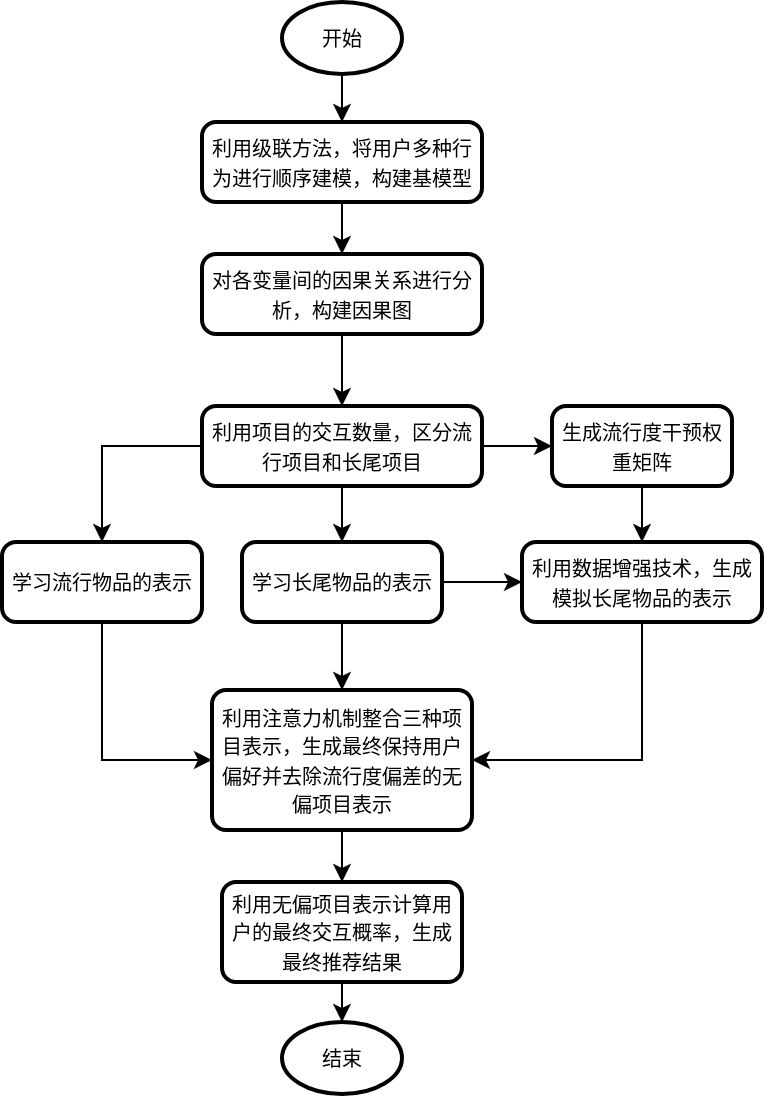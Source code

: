 <mxfile version="25.0.3">
  <diagram id="C5RBs43oDa-KdzZeNtuy" name="Page-1">
    <mxGraphModel dx="865" dy="473" grid="1" gridSize="10" guides="1" tooltips="1" connect="1" arrows="1" fold="1" page="1" pageScale="1" pageWidth="827" pageHeight="1169" math="0" shadow="0">
      <root>
        <mxCell id="WIyWlLk6GJQsqaUBKTNV-0" />
        <mxCell id="WIyWlLk6GJQsqaUBKTNV-1" parent="WIyWlLk6GJQsqaUBKTNV-0" />
        <mxCell id="-Q4dJPU8IPbL6j8d0112-14" style="edgeStyle=orthogonalEdgeStyle;rounded=0;orthogonalLoop=1;jettySize=auto;html=1;exitX=0.5;exitY=1;exitDx=0;exitDy=0;exitPerimeter=0;entryX=0.5;entryY=0;entryDx=0;entryDy=0;" edge="1" parent="WIyWlLk6GJQsqaUBKTNV-1" source="-Q4dJPU8IPbL6j8d0112-1" target="-Q4dJPU8IPbL6j8d0112-2">
          <mxGeometry relative="1" as="geometry" />
        </mxCell>
        <mxCell id="-Q4dJPU8IPbL6j8d0112-1" value="&lt;font style=&quot;font-size: 10px;&quot;&gt;开始&lt;/font&gt;" style="strokeWidth=2;html=1;shape=mxgraph.flowchart.start_1;whiteSpace=wrap;aspect=fixed;" vertex="1" parent="WIyWlLk6GJQsqaUBKTNV-1">
          <mxGeometry x="250" y="120" width="60" height="36" as="geometry" />
        </mxCell>
        <mxCell id="-Q4dJPU8IPbL6j8d0112-15" style="edgeStyle=orthogonalEdgeStyle;rounded=0;orthogonalLoop=1;jettySize=auto;html=1;exitX=0.5;exitY=1;exitDx=0;exitDy=0;entryX=0.5;entryY=0;entryDx=0;entryDy=0;" edge="1" parent="WIyWlLk6GJQsqaUBKTNV-1" source="-Q4dJPU8IPbL6j8d0112-2" target="-Q4dJPU8IPbL6j8d0112-3">
          <mxGeometry relative="1" as="geometry" />
        </mxCell>
        <mxCell id="-Q4dJPU8IPbL6j8d0112-2" value="&lt;font style=&quot;font-size: 10px;&quot;&gt;利用级联方法，将用户多种行为进行顺序建模，构建基模型&lt;/font&gt;" style="rounded=1;whiteSpace=wrap;html=1;absoluteArcSize=1;arcSize=14;strokeWidth=2;" vertex="1" parent="WIyWlLk6GJQsqaUBKTNV-1">
          <mxGeometry x="210" y="180" width="140" height="40" as="geometry" />
        </mxCell>
        <mxCell id="-Q4dJPU8IPbL6j8d0112-17" style="edgeStyle=orthogonalEdgeStyle;rounded=0;orthogonalLoop=1;jettySize=auto;html=1;exitX=0.5;exitY=1;exitDx=0;exitDy=0;entryX=0.5;entryY=0;entryDx=0;entryDy=0;" edge="1" parent="WIyWlLk6GJQsqaUBKTNV-1" source="-Q4dJPU8IPbL6j8d0112-3" target="-Q4dJPU8IPbL6j8d0112-8">
          <mxGeometry relative="1" as="geometry" />
        </mxCell>
        <mxCell id="-Q4dJPU8IPbL6j8d0112-3" value="&lt;font style=&quot;font-size: 10px;&quot;&gt;对各变量间的因果关系进行分析，构建因果图&lt;/font&gt;" style="rounded=1;whiteSpace=wrap;html=1;absoluteArcSize=1;arcSize=14;strokeWidth=2;" vertex="1" parent="WIyWlLk6GJQsqaUBKTNV-1">
          <mxGeometry x="210" y="246" width="140" height="40" as="geometry" />
        </mxCell>
        <mxCell id="-Q4dJPU8IPbL6j8d0112-26" style="edgeStyle=orthogonalEdgeStyle;rounded=0;orthogonalLoop=1;jettySize=auto;html=1;exitX=0.5;exitY=1;exitDx=0;exitDy=0;entryX=0;entryY=0.5;entryDx=0;entryDy=0;" edge="1" parent="WIyWlLk6GJQsqaUBKTNV-1" source="-Q4dJPU8IPbL6j8d0112-4" target="-Q4dJPU8IPbL6j8d0112-16">
          <mxGeometry relative="1" as="geometry" />
        </mxCell>
        <mxCell id="-Q4dJPU8IPbL6j8d0112-4" value="&lt;font style=&quot;font-size: 10px;&quot;&gt;学习流行物品的表示&lt;/font&gt;" style="rounded=1;whiteSpace=wrap;html=1;absoluteArcSize=1;arcSize=14;strokeWidth=2;" vertex="1" parent="WIyWlLk6GJQsqaUBKTNV-1">
          <mxGeometry x="110" y="390" width="100" height="40" as="geometry" />
        </mxCell>
        <mxCell id="-Q4dJPU8IPbL6j8d0112-20" style="edgeStyle=orthogonalEdgeStyle;rounded=0;orthogonalLoop=1;jettySize=auto;html=1;exitX=1;exitY=0.5;exitDx=0;exitDy=0;entryX=0;entryY=0.5;entryDx=0;entryDy=0;" edge="1" parent="WIyWlLk6GJQsqaUBKTNV-1" source="-Q4dJPU8IPbL6j8d0112-5" target="-Q4dJPU8IPbL6j8d0112-7">
          <mxGeometry relative="1" as="geometry" />
        </mxCell>
        <mxCell id="-Q4dJPU8IPbL6j8d0112-24" style="edgeStyle=orthogonalEdgeStyle;rounded=0;orthogonalLoop=1;jettySize=auto;html=1;exitX=0.5;exitY=1;exitDx=0;exitDy=0;entryX=0.5;entryY=0;entryDx=0;entryDy=0;" edge="1" parent="WIyWlLk6GJQsqaUBKTNV-1" source="-Q4dJPU8IPbL6j8d0112-5" target="-Q4dJPU8IPbL6j8d0112-16">
          <mxGeometry relative="1" as="geometry" />
        </mxCell>
        <mxCell id="-Q4dJPU8IPbL6j8d0112-5" value="&lt;font style=&quot;font-size: 10px;&quot;&gt;学习长尾物品的表示&lt;/font&gt;" style="rounded=1;whiteSpace=wrap;html=1;absoluteArcSize=1;arcSize=14;strokeWidth=2;" vertex="1" parent="WIyWlLk6GJQsqaUBKTNV-1">
          <mxGeometry x="230" y="390" width="100" height="40" as="geometry" />
        </mxCell>
        <mxCell id="-Q4dJPU8IPbL6j8d0112-27" style="edgeStyle=orthogonalEdgeStyle;rounded=0;orthogonalLoop=1;jettySize=auto;html=1;exitX=0.5;exitY=1;exitDx=0;exitDy=0;entryX=1;entryY=0.5;entryDx=0;entryDy=0;" edge="1" parent="WIyWlLk6GJQsqaUBKTNV-1" source="-Q4dJPU8IPbL6j8d0112-7" target="-Q4dJPU8IPbL6j8d0112-16">
          <mxGeometry relative="1" as="geometry" />
        </mxCell>
        <mxCell id="-Q4dJPU8IPbL6j8d0112-7" value="&lt;font style=&quot;font-size: 10px;&quot;&gt;利用数据增强技术，生成模拟长尾物品的表示&lt;/font&gt;" style="rounded=1;whiteSpace=wrap;html=1;absoluteArcSize=1;arcSize=14;strokeWidth=2;" vertex="1" parent="WIyWlLk6GJQsqaUBKTNV-1">
          <mxGeometry x="370" y="390" width="120" height="40" as="geometry" />
        </mxCell>
        <mxCell id="-Q4dJPU8IPbL6j8d0112-18" style="edgeStyle=orthogonalEdgeStyle;rounded=0;orthogonalLoop=1;jettySize=auto;html=1;exitX=0.5;exitY=1;exitDx=0;exitDy=0;" edge="1" parent="WIyWlLk6GJQsqaUBKTNV-1" source="-Q4dJPU8IPbL6j8d0112-8" target="-Q4dJPU8IPbL6j8d0112-5">
          <mxGeometry relative="1" as="geometry" />
        </mxCell>
        <mxCell id="-Q4dJPU8IPbL6j8d0112-19" style="edgeStyle=orthogonalEdgeStyle;rounded=0;orthogonalLoop=1;jettySize=auto;html=1;exitX=0;exitY=0.5;exitDx=0;exitDy=0;" edge="1" parent="WIyWlLk6GJQsqaUBKTNV-1" source="-Q4dJPU8IPbL6j8d0112-8" target="-Q4dJPU8IPbL6j8d0112-4">
          <mxGeometry relative="1" as="geometry" />
        </mxCell>
        <mxCell id="-Q4dJPU8IPbL6j8d0112-30" style="edgeStyle=orthogonalEdgeStyle;rounded=0;orthogonalLoop=1;jettySize=auto;html=1;exitX=1;exitY=0.5;exitDx=0;exitDy=0;entryX=0;entryY=0.5;entryDx=0;entryDy=0;" edge="1" parent="WIyWlLk6GJQsqaUBKTNV-1" source="-Q4dJPU8IPbL6j8d0112-8" target="-Q4dJPU8IPbL6j8d0112-29">
          <mxGeometry relative="1" as="geometry" />
        </mxCell>
        <mxCell id="-Q4dJPU8IPbL6j8d0112-8" value="&lt;font style=&quot;font-size: 10px;&quot;&gt;利用项目的交互数量，区分流行项目和长尾项目&lt;/font&gt;" style="rounded=1;whiteSpace=wrap;html=1;absoluteArcSize=1;arcSize=14;strokeWidth=2;" vertex="1" parent="WIyWlLk6GJQsqaUBKTNV-1">
          <mxGeometry x="210" y="322" width="140" height="40" as="geometry" />
        </mxCell>
        <mxCell id="-Q4dJPU8IPbL6j8d0112-35" style="edgeStyle=orthogonalEdgeStyle;rounded=0;orthogonalLoop=1;jettySize=auto;html=1;exitX=0.5;exitY=1;exitDx=0;exitDy=0;entryX=0.5;entryY=0;entryDx=0;entryDy=0;" edge="1" parent="WIyWlLk6GJQsqaUBKTNV-1" source="-Q4dJPU8IPbL6j8d0112-16" target="-Q4dJPU8IPbL6j8d0112-32">
          <mxGeometry relative="1" as="geometry" />
        </mxCell>
        <mxCell id="-Q4dJPU8IPbL6j8d0112-16" value="&lt;font style=&quot;font-size: 10px;&quot;&gt;利用注意力机制整合三种项目表示，生成最终保持用户偏好并去除流行度偏差的无偏项目表示&lt;/font&gt;" style="rounded=1;whiteSpace=wrap;html=1;absoluteArcSize=1;arcSize=14;strokeWidth=2;" vertex="1" parent="WIyWlLk6GJQsqaUBKTNV-1">
          <mxGeometry x="215" y="464" width="130" height="70" as="geometry" />
        </mxCell>
        <mxCell id="-Q4dJPU8IPbL6j8d0112-31" style="edgeStyle=orthogonalEdgeStyle;rounded=0;orthogonalLoop=1;jettySize=auto;html=1;exitX=0.5;exitY=1;exitDx=0;exitDy=0;" edge="1" parent="WIyWlLk6GJQsqaUBKTNV-1" source="-Q4dJPU8IPbL6j8d0112-29" target="-Q4dJPU8IPbL6j8d0112-7">
          <mxGeometry relative="1" as="geometry" />
        </mxCell>
        <mxCell id="-Q4dJPU8IPbL6j8d0112-29" value="&lt;font style=&quot;font-size: 10px;&quot;&gt;生成流行度干预权重矩阵&lt;/font&gt;" style="rounded=1;whiteSpace=wrap;html=1;absoluteArcSize=1;arcSize=14;strokeWidth=2;" vertex="1" parent="WIyWlLk6GJQsqaUBKTNV-1">
          <mxGeometry x="385" y="322" width="90" height="40" as="geometry" />
        </mxCell>
        <mxCell id="-Q4dJPU8IPbL6j8d0112-32" value="&lt;font style=&quot;font-size: 10px;&quot;&gt;利用无偏项目表示计算用户的最终交互概率，生成最终推荐结果&lt;/font&gt;" style="rounded=1;whiteSpace=wrap;html=1;absoluteArcSize=1;arcSize=14;strokeWidth=2;" vertex="1" parent="WIyWlLk6GJQsqaUBKTNV-1">
          <mxGeometry x="220" y="560" width="120" height="50" as="geometry" />
        </mxCell>
        <mxCell id="-Q4dJPU8IPbL6j8d0112-34" value="&lt;font style=&quot;font-size: 10px;&quot;&gt;结束&lt;/font&gt;" style="strokeWidth=2;html=1;shape=mxgraph.flowchart.start_1;whiteSpace=wrap;aspect=fixed;" vertex="1" parent="WIyWlLk6GJQsqaUBKTNV-1">
          <mxGeometry x="250" y="630" width="60" height="36" as="geometry" />
        </mxCell>
        <mxCell id="-Q4dJPU8IPbL6j8d0112-38" style="edgeStyle=orthogonalEdgeStyle;rounded=0;orthogonalLoop=1;jettySize=auto;html=1;exitX=0.5;exitY=1;exitDx=0;exitDy=0;entryX=0.5;entryY=0;entryDx=0;entryDy=0;entryPerimeter=0;" edge="1" parent="WIyWlLk6GJQsqaUBKTNV-1" source="-Q4dJPU8IPbL6j8d0112-32" target="-Q4dJPU8IPbL6j8d0112-34">
          <mxGeometry relative="1" as="geometry" />
        </mxCell>
      </root>
    </mxGraphModel>
  </diagram>
</mxfile>

